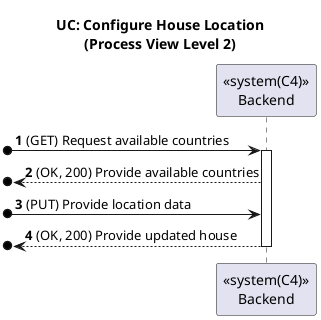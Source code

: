 @startuml

title UC: Configure House Location\n(Process View Level 2)
autonumber

participant "<<system(C4)>>\nBackend" as BE

[o-> BE: (GET) Request available countries
activate BE
[o<-- BE: (OK, 200) Provide available countries
[o-> BE: (PUT) Provide location data
[o<-- BE: (OK, 200) Provide updated house
deactivate BE

@enduml
